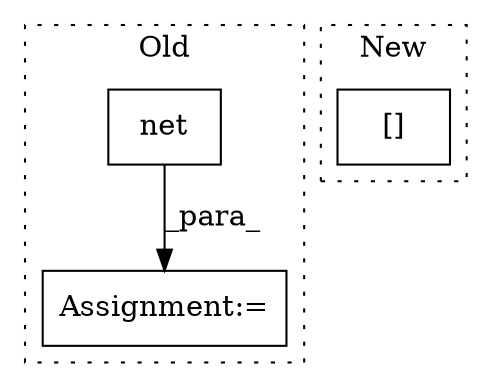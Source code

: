 digraph G {
subgraph cluster0 {
1 [label="net" a="32" s="6124,6220" l="4,1" shape="box"];
3 [label="Assignment:=" a="7" s="6122" l="2" shape="box"];
label = "Old";
style="dotted";
}
subgraph cluster1 {
2 [label="[]" a="2" s="6722,6729" l="6,1" shape="box"];
label = "New";
style="dotted";
}
1 -> 3 [label="_para_"];
}